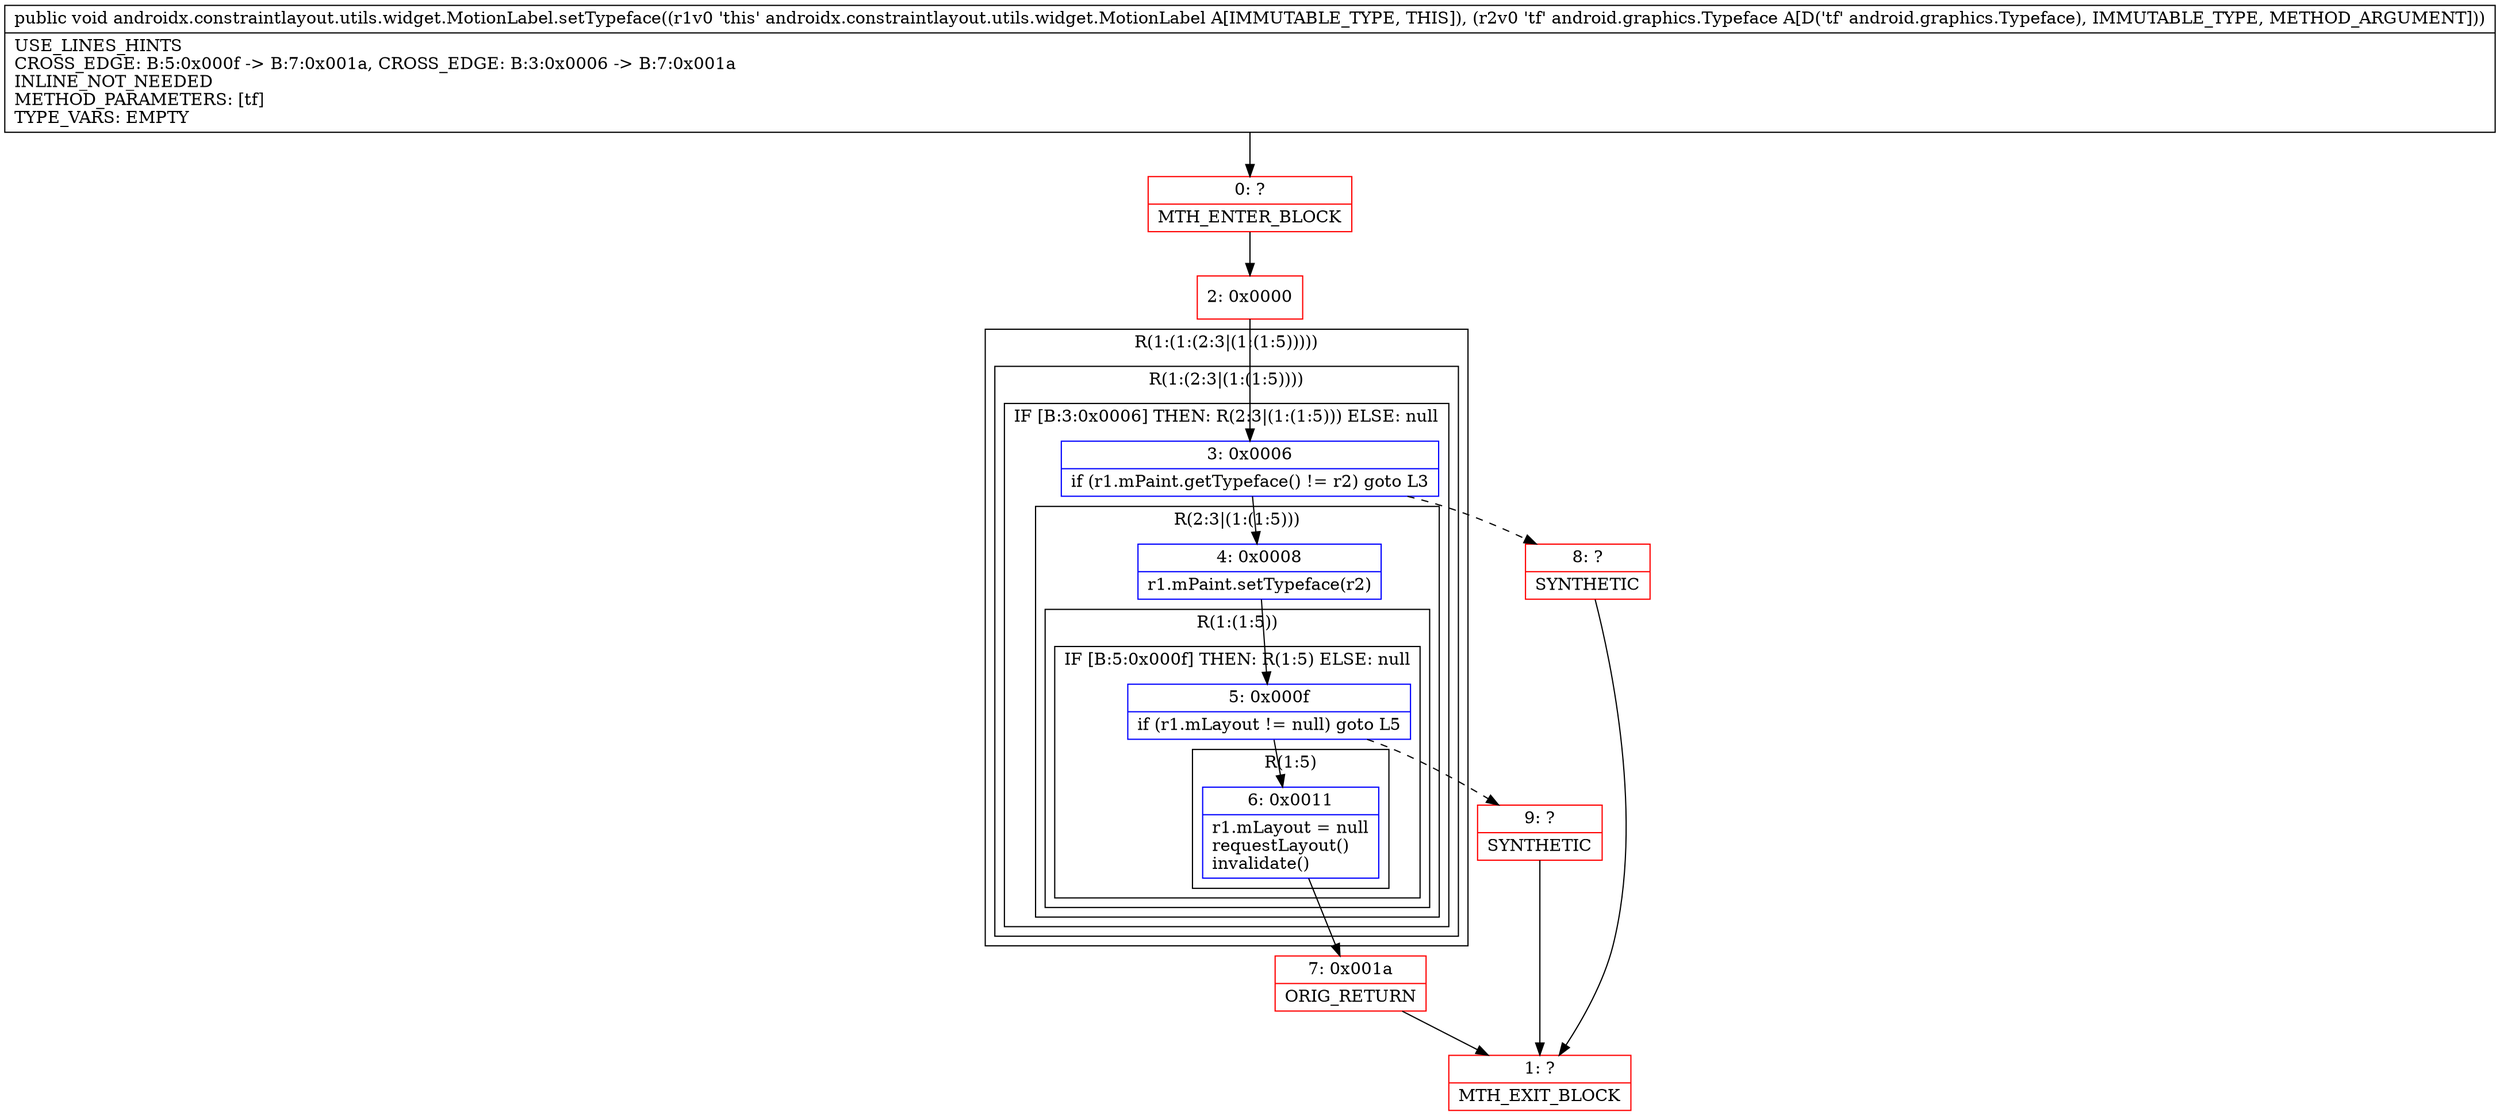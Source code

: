 digraph "CFG forandroidx.constraintlayout.utils.widget.MotionLabel.setTypeface(Landroid\/graphics\/Typeface;)V" {
subgraph cluster_Region_1684848900 {
label = "R(1:(1:(2:3|(1:(1:5)))))";
node [shape=record,color=blue];
subgraph cluster_Region_1456612456 {
label = "R(1:(2:3|(1:(1:5))))";
node [shape=record,color=blue];
subgraph cluster_IfRegion_2066482649 {
label = "IF [B:3:0x0006] THEN: R(2:3|(1:(1:5))) ELSE: null";
node [shape=record,color=blue];
Node_3 [shape=record,label="{3\:\ 0x0006|if (r1.mPaint.getTypeface() != r2) goto L3\l}"];
subgraph cluster_Region_1312169544 {
label = "R(2:3|(1:(1:5)))";
node [shape=record,color=blue];
Node_4 [shape=record,label="{4\:\ 0x0008|r1.mPaint.setTypeface(r2)\l}"];
subgraph cluster_Region_1280348779 {
label = "R(1:(1:5))";
node [shape=record,color=blue];
subgraph cluster_IfRegion_199626477 {
label = "IF [B:5:0x000f] THEN: R(1:5) ELSE: null";
node [shape=record,color=blue];
Node_5 [shape=record,label="{5\:\ 0x000f|if (r1.mLayout != null) goto L5\l}"];
subgraph cluster_Region_285196421 {
label = "R(1:5)";
node [shape=record,color=blue];
Node_6 [shape=record,label="{6\:\ 0x0011|r1.mLayout = null\lrequestLayout()\linvalidate()\l}"];
}
}
}
}
}
}
}
Node_0 [shape=record,color=red,label="{0\:\ ?|MTH_ENTER_BLOCK\l}"];
Node_2 [shape=record,color=red,label="{2\:\ 0x0000}"];
Node_7 [shape=record,color=red,label="{7\:\ 0x001a|ORIG_RETURN\l}"];
Node_1 [shape=record,color=red,label="{1\:\ ?|MTH_EXIT_BLOCK\l}"];
Node_9 [shape=record,color=red,label="{9\:\ ?|SYNTHETIC\l}"];
Node_8 [shape=record,color=red,label="{8\:\ ?|SYNTHETIC\l}"];
MethodNode[shape=record,label="{public void androidx.constraintlayout.utils.widget.MotionLabel.setTypeface((r1v0 'this' androidx.constraintlayout.utils.widget.MotionLabel A[IMMUTABLE_TYPE, THIS]), (r2v0 'tf' android.graphics.Typeface A[D('tf' android.graphics.Typeface), IMMUTABLE_TYPE, METHOD_ARGUMENT]))  | USE_LINES_HINTS\lCROSS_EDGE: B:5:0x000f \-\> B:7:0x001a, CROSS_EDGE: B:3:0x0006 \-\> B:7:0x001a\lINLINE_NOT_NEEDED\lMETHOD_PARAMETERS: [tf]\lTYPE_VARS: EMPTY\l}"];
MethodNode -> Node_0;Node_3 -> Node_4;
Node_3 -> Node_8[style=dashed];
Node_4 -> Node_5;
Node_5 -> Node_6;
Node_5 -> Node_9[style=dashed];
Node_6 -> Node_7;
Node_0 -> Node_2;
Node_2 -> Node_3;
Node_7 -> Node_1;
Node_9 -> Node_1;
Node_8 -> Node_1;
}

